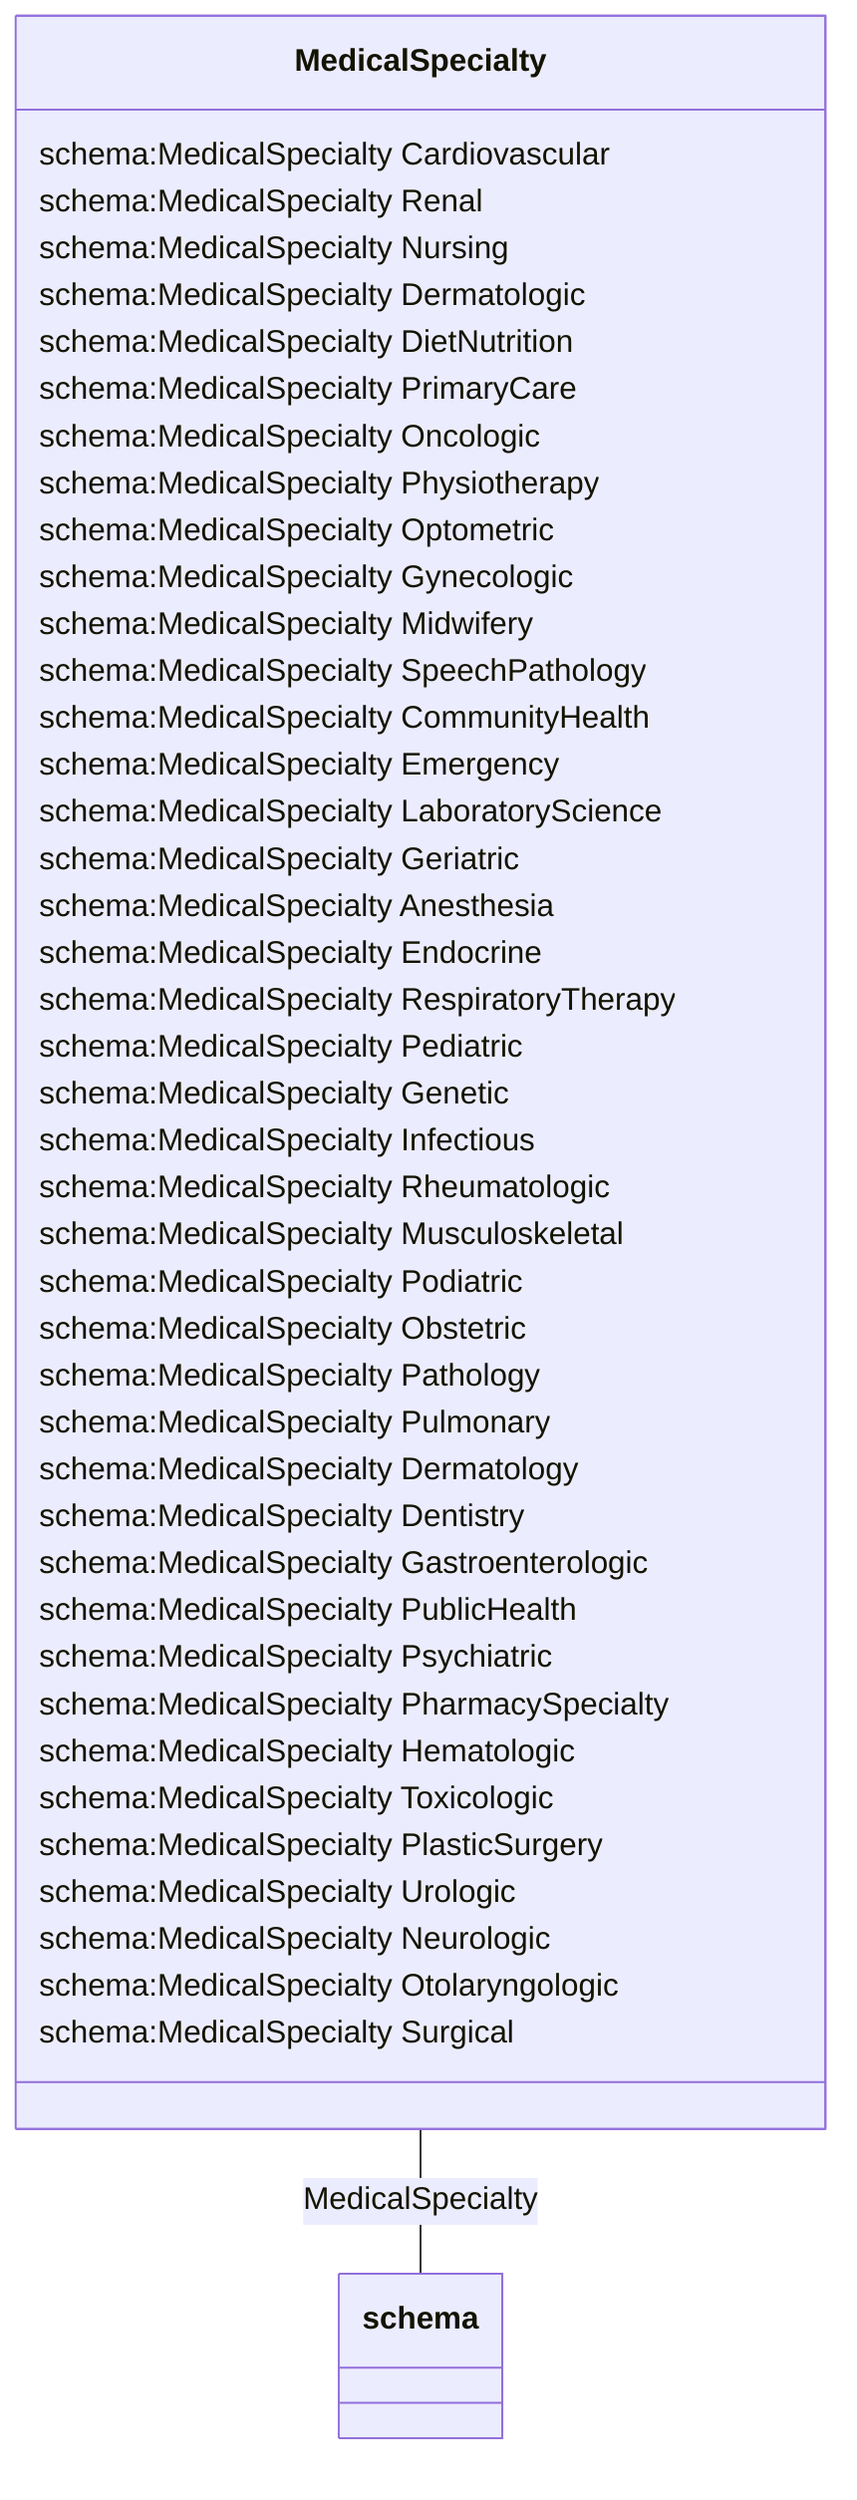 classDiagram
  MedicalSpecialty -- schema:MedicalSpecialty


class MedicalSpecialty {

  schema:MedicalSpecialty Cardiovascular
  schema:MedicalSpecialty Renal
  schema:MedicalSpecialty Nursing
  schema:MedicalSpecialty Dermatologic
  schema:MedicalSpecialty DietNutrition
  schema:MedicalSpecialty PrimaryCare
  schema:MedicalSpecialty Oncologic
  schema:MedicalSpecialty Physiotherapy
  schema:MedicalSpecialty Optometric
  schema:MedicalSpecialty Gynecologic
  schema:MedicalSpecialty Midwifery
  schema:MedicalSpecialty SpeechPathology
  schema:MedicalSpecialty CommunityHealth
  schema:MedicalSpecialty Emergency
  schema:MedicalSpecialty LaboratoryScience
  schema:MedicalSpecialty Geriatric
  schema:MedicalSpecialty Anesthesia
  schema:MedicalSpecialty Endocrine
  schema:MedicalSpecialty RespiratoryTherapy
  schema:MedicalSpecialty Pediatric
  schema:MedicalSpecialty Genetic
  schema:MedicalSpecialty Infectious
  schema:MedicalSpecialty Rheumatologic
  schema:MedicalSpecialty Musculoskeletal
  schema:MedicalSpecialty Podiatric
  schema:MedicalSpecialty Obstetric
  schema:MedicalSpecialty Pathology
  schema:MedicalSpecialty Pulmonary
  schema:MedicalSpecialty Dermatology
  schema:MedicalSpecialty Dentistry
  schema:MedicalSpecialty Gastroenterologic
  schema:MedicalSpecialty PublicHealth
  schema:MedicalSpecialty Psychiatric
  schema:MedicalSpecialty PharmacySpecialty
  schema:MedicalSpecialty Hematologic
  schema:MedicalSpecialty Toxicologic
  schema:MedicalSpecialty PlasticSurgery
  schema:MedicalSpecialty Urologic
  schema:MedicalSpecialty Neurologic
  schema:MedicalSpecialty Otolaryngologic
  schema:MedicalSpecialty Surgical

 }
